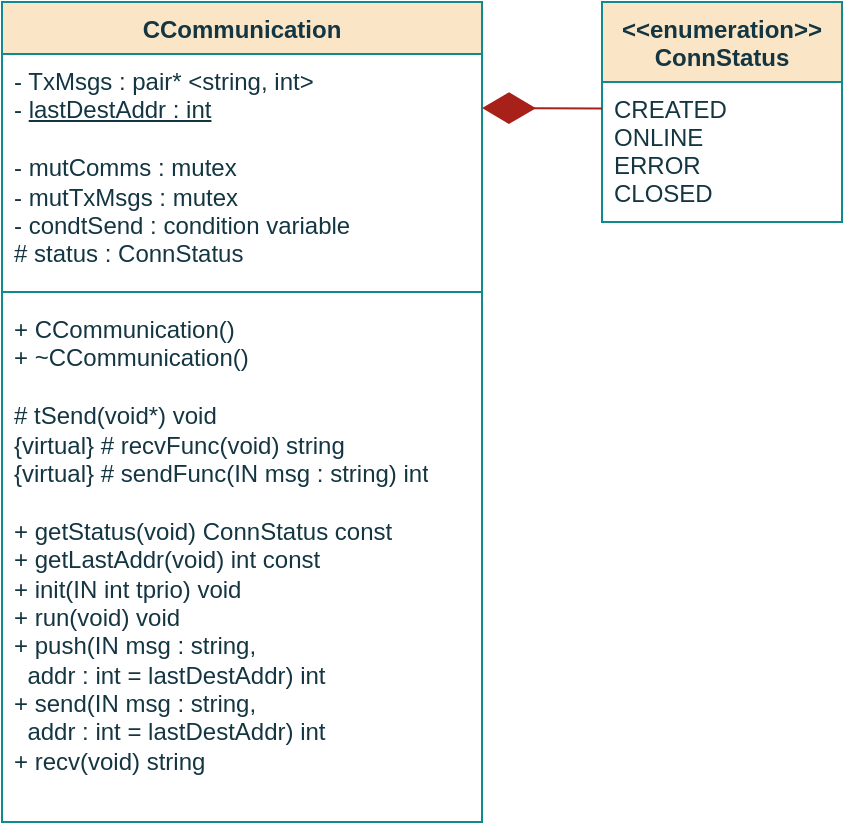 <mxfile version="16.0.2" type="github" pages="8">
  <diagram id="i9N1n5cvbWL6aRPILHIY" name="Class">
    <mxGraphModel dx="771" dy="437" grid="1" gridSize="10" guides="1" tooltips="1" connect="1" arrows="1" fold="1" page="1" pageScale="1" pageWidth="850" pageHeight="1100" math="0" shadow="0">
      <root>
        <mxCell id="0" />
        <mxCell id="1" parent="0" />
        <mxCell id="m2NCjfQ8HdCbidcjX5XP-1" value="CCommunication" style="swimlane;fontStyle=1;align=center;verticalAlign=top;childLayout=stackLayout;horizontal=1;startSize=26;horizontalStack=0;resizeParent=1;resizeParentMax=0;resizeLast=0;collapsible=1;marginBottom=0;fillColor=#FAE5C7;strokeColor=#0F8B8D;fontColor=#143642;" parent="1" vertex="1">
          <mxGeometry x="280" y="190" width="240" height="410" as="geometry">
            <mxRectangle x="320" y="190" width="60" height="26" as="alternateBounds" />
          </mxGeometry>
        </mxCell>
        <mxCell id="m2NCjfQ8HdCbidcjX5XP-2" value="- TxMsgs : pair* &amp;lt;string, int&amp;gt;&lt;br&gt;- &lt;u&gt;lastDestAddr : int&lt;/u&gt;&lt;br&gt;&lt;br&gt;-  mutComms : mutex&lt;br&gt;-  mutTxMsgs : mutex&lt;br&gt;- condtSend : condition variable&lt;br&gt;# status : ConnStatus&lt;br&gt;&lt;br&gt;&lt;br&gt;&lt;br&gt;" style="text;strokeColor=none;fillColor=none;align=left;verticalAlign=top;spacingLeft=4;spacingRight=4;overflow=hidden;rotatable=0;points=[[0,0.5],[1,0.5]];portConstraint=eastwest;fontColor=#143642;html=1;" parent="m2NCjfQ8HdCbidcjX5XP-1" vertex="1">
          <mxGeometry y="26" width="240" height="114" as="geometry" />
        </mxCell>
        <mxCell id="m2NCjfQ8HdCbidcjX5XP-3" value="" style="line;strokeWidth=1;fillColor=none;align=left;verticalAlign=middle;spacingTop=-1;spacingLeft=3;spacingRight=3;rotatable=0;labelPosition=right;points=[];portConstraint=eastwest;labelBackgroundColor=#DAD2D8;strokeColor=#0F8B8D;fontColor=#143642;" parent="m2NCjfQ8HdCbidcjX5XP-1" vertex="1">
          <mxGeometry y="140" width="240" height="10" as="geometry" />
        </mxCell>
        <mxCell id="m2NCjfQ8HdCbidcjX5XP-4" value="+ CCommunication()&lt;br&gt;+ ~CCommunication()&lt;br&gt;&lt;br&gt;# tSend(void*) void&lt;br&gt;{virtual} # recvFunc(void) string&lt;br&gt;{virtual} # sendFunc(IN msg : string) int&lt;br&gt;&lt;br&gt;&lt;div&gt;+ getStatus(void) ConnStatus const&lt;/div&gt;&lt;div&gt;+ getLastAddr(void) int const&lt;br&gt;&lt;/div&gt;+ init(IN int tprio) void&lt;br&gt;+ run(void) void&lt;br&gt;&lt;div&gt;+ push(IN msg : string, &lt;br&gt;&lt;/div&gt;&lt;div&gt;&lt;span&gt;	&lt;/span&gt;&lt;span&gt;	&lt;/span&gt;&lt;span style=&quot;white-space: pre&quot;&gt;	&lt;/span&gt;&lt;span style=&quot;white-space: pre&quot;&gt;	&lt;/span&gt;addr : int = lastDestAddr) int&lt;/div&gt;&lt;div&gt;+ send(IN msg : string,&lt;/div&gt;&lt;div&gt;&lt;span&gt;&lt;/span&gt;&lt;span style=&quot;white-space: pre&quot;&gt;	&lt;/span&gt;&lt;span style=&quot;white-space: pre&quot;&gt;	&lt;/span&gt;addr : int = lastDestAddr) int&lt;/div&gt;+ recv(void) string" style="text;strokeColor=none;fillColor=none;align=left;verticalAlign=top;spacingLeft=4;spacingRight=4;overflow=hidden;rotatable=0;points=[[0,0.5],[1,0.5]];portConstraint=eastwest;fontColor=#143642;html=1;" parent="m2NCjfQ8HdCbidcjX5XP-1" vertex="1">
          <mxGeometry y="150" width="240" height="260" as="geometry" />
        </mxCell>
        <mxCell id="W_amr3E2X5DfvDkEh8Vn-1" value="&lt;&lt;enumeration&gt;&gt;&#xa;ConnStatus&#xa;" style="swimlane;fontStyle=1;align=center;verticalAlign=top;childLayout=stackLayout;horizontal=1;startSize=40;horizontalStack=0;resizeParent=1;resizeParentMax=0;resizeLast=0;collapsible=1;marginBottom=0;fillColor=#FAE5C7;strokeColor=#0F8B8D;fontColor=#143642;" parent="1" vertex="1">
          <mxGeometry x="580" y="190" width="120" height="110" as="geometry" />
        </mxCell>
        <mxCell id="W_amr3E2X5DfvDkEh8Vn-2" value="CREATED&#xa;ONLINE&#xa;ERROR&#xa;CLOSED&#xa;" style="text;strokeColor=none;fillColor=none;align=left;verticalAlign=top;spacingLeft=4;spacingRight=4;overflow=hidden;rotatable=0;points=[[0,0.5],[1,0.5]];portConstraint=eastwest;fontColor=#143642;" parent="W_amr3E2X5DfvDkEh8Vn-1" vertex="1">
          <mxGeometry y="40" width="120" height="70" as="geometry" />
        </mxCell>
        <mxCell id="W_amr3E2X5DfvDkEh8Vn-3" value="" style="endArrow=diamondThin;endFill=1;endSize=24;html=1;rounded=0;exitX=0.001;exitY=0.19;exitDx=0;exitDy=0;exitPerimeter=0;strokeColor=#A8201A;" parent="1" source="W_amr3E2X5DfvDkEh8Vn-2" edge="1">
          <mxGeometry width="160" relative="1" as="geometry">
            <mxPoint x="590" y="243" as="sourcePoint" />
            <mxPoint x="520" y="243" as="targetPoint" />
            <Array as="points">
              <mxPoint x="520" y="243" />
            </Array>
          </mxGeometry>
        </mxCell>
      </root>
    </mxGraphModel>
  </diagram>
  <diagram id="UR3W_qMil8t5COab_v5S" name="constructor">
    <mxGraphModel dx="1350" dy="764" grid="1" gridSize="10" guides="1" tooltips="1" connect="1" arrows="1" fold="1" page="1" pageScale="1" pageWidth="850" pageHeight="1100" math="0" shadow="0">
      <root>
        <mxCell id="KhGtDeRhg0XrD4E6QoQh-0" />
        <mxCell id="KhGtDeRhg0XrD4E6QoQh-1" parent="KhGtDeRhg0XrD4E6QoQh-0" />
        <mxCell id="6tQPky2ovDrqFvUwlsBb-0" style="edgeStyle=orthogonalEdgeStyle;curved=0;rounded=1;sketch=0;orthogonalLoop=1;jettySize=auto;html=1;exitX=0.5;exitY=1;exitDx=0;exitDy=0;entryX=0.5;entryY=0;entryDx=0;entryDy=0;fontColor=#143642;strokeColor=#A8201A;fillColor=#FAE5C7;" parent="KhGtDeRhg0XrD4E6QoQh-1" source="6tQPky2ovDrqFvUwlsBb-1" edge="1">
          <mxGeometry relative="1" as="geometry">
            <mxPoint x="435.26" y="120.0" as="targetPoint" />
          </mxGeometry>
        </mxCell>
        <mxCell id="6tQPky2ovDrqFvUwlsBb-1" value="CComunication" style="ellipse;whiteSpace=wrap;html=1;fillColor=#FAE5C7;strokeColor=#0F8B8D;fontColor=#143642;fontStyle=1" parent="KhGtDeRhg0XrD4E6QoQh-1" vertex="1">
          <mxGeometry x="372.25" y="50" width="125.5" height="50" as="geometry" />
        </mxCell>
        <mxCell id="6tQPky2ovDrqFvUwlsBb-2" style="edgeStyle=orthogonalEdgeStyle;curved=0;rounded=1;sketch=0;orthogonalLoop=1;jettySize=auto;html=1;exitX=0.5;exitY=1;exitDx=0;exitDy=0;entryX=0.5;entryY=0;entryDx=0;entryDy=0;fontColor=#143642;strokeColor=#A8201A;fillColor=#FAE5C7;" parent="KhGtDeRhg0XrD4E6QoQh-1" source="6tQPky2ovDrqFvUwlsBb-3" target="6tQPky2ovDrqFvUwlsBb-7" edge="1">
          <mxGeometry relative="1" as="geometry" />
        </mxCell>
        <mxCell id="6tQPky2ovDrqFvUwlsBb-3" value="&lt;div&gt;&lt;b&gt;Init&lt;/b&gt; &lt;i&gt;mutTxMsgs&lt;/i&gt;&lt;/div&gt;&lt;div&gt;&lt;b&gt;Init&lt;/b&gt;&lt;i&gt; mutComms&lt;/i&gt;&lt;/div&gt;&lt;div&gt;&lt;b&gt;Init&lt;/b&gt;&lt;i&gt; condtSend&lt;br&gt;&lt;/i&gt;&lt;/div&gt;" style="rounded=0;whiteSpace=wrap;html=1;sketch=0;fontColor=#143642;strokeColor=#0F8B8D;fillColor=#FAE5C7;" parent="KhGtDeRhg0XrD4E6QoQh-1" vertex="1">
          <mxGeometry x="360.26" y="120" width="150" height="50" as="geometry" />
        </mxCell>
        <mxCell id="6tQPky2ovDrqFvUwlsBb-4" style="edgeStyle=orthogonalEdgeStyle;curved=0;rounded=1;sketch=0;orthogonalLoop=1;jettySize=auto;html=1;exitX=0.5;exitY=1;exitDx=0;exitDy=0;fontColor=#143642;strokeColor=#A8201A;fillColor=#FAE5C7;entryX=0.5;entryY=0;entryDx=0;entryDy=0;" parent="KhGtDeRhg0XrD4E6QoQh-1" source="6tQPky2ovDrqFvUwlsBb-7" target="ZH6kjTZA41qcdgncCK_F-0" edge="1">
          <mxGeometry relative="1" as="geometry">
            <mxPoint x="435" y="340" as="sourcePoint" />
            <mxPoint x="435" y="260" as="targetPoint" />
          </mxGeometry>
        </mxCell>
        <mxCell id="6tQPky2ovDrqFvUwlsBb-7" value="&lt;b&gt;Create&lt;/b&gt; &lt;i&gt;TxMsgs     &lt;/i&gt;with &lt;b&gt;maximum size&lt;/b&gt; defined&lt;i&gt;&lt;br&gt;&lt;/i&gt;" style="rounded=0;whiteSpace=wrap;html=1;sketch=0;fontColor=#143642;strokeColor=#0F8B8D;fillColor=#FAE5C7;" parent="KhGtDeRhg0XrD4E6QoQh-1" vertex="1">
          <mxGeometry x="360" y="190" width="150" height="40" as="geometry" />
        </mxCell>
        <mxCell id="6tQPky2ovDrqFvUwlsBb-10" value="End" style="ellipse;whiteSpace=wrap;html=1;fillColor=#FAE5C7;strokeColor=#0F8B8D;fontColor=#143642;fontStyle=1" parent="KhGtDeRhg0XrD4E6QoQh-1" vertex="1">
          <mxGeometry x="406.13" y="300" width="58.25" height="30" as="geometry" />
        </mxCell>
        <mxCell id="ZH6kjTZA41qcdgncCK_F-1" style="edgeStyle=orthogonalEdgeStyle;rounded=1;orthogonalLoop=1;jettySize=auto;html=1;exitX=0.5;exitY=1;exitDx=0;exitDy=0;entryX=0.5;entryY=0;entryDx=0;entryDy=0;strokeColor=#A8201A;" parent="KhGtDeRhg0XrD4E6QoQh-1" source="ZH6kjTZA41qcdgncCK_F-0" target="6tQPky2ovDrqFvUwlsBb-10" edge="1">
          <mxGeometry relative="1" as="geometry" />
        </mxCell>
        <mxCell id="ZH6kjTZA41qcdgncCK_F-0" value="&lt;i&gt;status&lt;/i&gt; &amp;lt;- CREATED" style="rounded=0;whiteSpace=wrap;html=1;sketch=0;fontColor=#143642;strokeColor=#0F8B8D;fillColor=#FAE5C7;" parent="KhGtDeRhg0XrD4E6QoQh-1" vertex="1">
          <mxGeometry x="360.26" y="250" width="150" height="30" as="geometry" />
        </mxCell>
      </root>
    </mxGraphModel>
  </diagram>
  <diagram name="init" id="ljJTT_h6XMw_U4pUelpG">
    <mxGraphModel dx="1350" dy="764" grid="1" gridSize="10" guides="1" tooltips="1" connect="1" arrows="1" fold="1" page="1" pageScale="1" pageWidth="850" pageHeight="1100" math="0" shadow="0">
      <root>
        <mxCell id="Bzek1EnJcziygKtFhNm2-0" />
        <mxCell id="Bzek1EnJcziygKtFhNm2-1" parent="Bzek1EnJcziygKtFhNm2-0" />
        <mxCell id="Bzek1EnJcziygKtFhNm2-2" style="edgeStyle=orthogonalEdgeStyle;curved=0;rounded=1;sketch=0;orthogonalLoop=1;jettySize=auto;html=1;exitX=0.5;exitY=1;exitDx=0;exitDy=0;entryX=0.5;entryY=0;entryDx=0;entryDy=0;fontColor=#143642;strokeColor=#A8201A;fillColor=#FAE5C7;" parent="Bzek1EnJcziygKtFhNm2-1" source="Bzek1EnJcziygKtFhNm2-3" edge="1">
          <mxGeometry relative="1" as="geometry">
            <mxPoint x="435.26" y="120.0" as="targetPoint" />
          </mxGeometry>
        </mxCell>
        <mxCell id="Bzek1EnJcziygKtFhNm2-3" value="&lt;div&gt;Init&lt;/div&gt;&lt;div&gt;&lt;br&gt;&lt;/div&gt;&lt;div&gt;IN: &lt;i&gt;&lt;span style=&quot;font-weight: normal&quot;&gt;tprio&lt;/span&gt;&lt;/i&gt;&lt;br&gt;&lt;/div&gt;" style="ellipse;whiteSpace=wrap;html=1;fillColor=#FAE5C7;strokeColor=#0F8B8D;fontColor=#143642;fontStyle=1" parent="Bzek1EnJcziygKtFhNm2-1" vertex="1">
          <mxGeometry x="376.39" y="50" width="117.74" height="50" as="geometry" />
        </mxCell>
        <mxCell id="Bzek1EnJcziygKtFhNm2-4" style="edgeStyle=orthogonalEdgeStyle;curved=0;rounded=1;sketch=0;orthogonalLoop=1;jettySize=auto;html=1;exitX=0.5;exitY=1;exitDx=0;exitDy=0;entryX=0.5;entryY=0;entryDx=0;entryDy=0;fontColor=#143642;strokeColor=#A8201A;fillColor=#FAE5C7;" parent="Bzek1EnJcziygKtFhNm2-1" source="Bzek1EnJcziygKtFhNm2-5" edge="1">
          <mxGeometry relative="1" as="geometry">
            <mxPoint x="435.135" y="180" as="targetPoint" />
          </mxGeometry>
        </mxCell>
        <mxCell id="Bzek1EnJcziygKtFhNm2-5" value="&lt;b&gt;Create&lt;/b&gt; &lt;i&gt;tSend&lt;/i&gt; with &lt;b&gt;priority&lt;/b&gt; &lt;i&gt;tprio&lt;/i&gt;" style="rounded=0;whiteSpace=wrap;html=1;sketch=0;fontColor=#143642;strokeColor=#0F8B8D;fillColor=#FAE5C7;align=center;" parent="Bzek1EnJcziygKtFhNm2-1" vertex="1">
          <mxGeometry x="360.26" y="120" width="150" height="40" as="geometry" />
        </mxCell>
        <mxCell id="Bzek1EnJcziygKtFhNm2-6" value="End" style="ellipse;whiteSpace=wrap;html=1;fillColor=#FAE5C7;strokeColor=#0F8B8D;fontColor=#143642;fontStyle=1" parent="Bzek1EnJcziygKtFhNm2-1" vertex="1">
          <mxGeometry x="413.32" y="180" width="43.87" height="30" as="geometry" />
        </mxCell>
      </root>
    </mxGraphModel>
  </diagram>
  <diagram id="qc9OjNykwzFOhixhiWZk" name="run">
    <mxGraphModel dx="771" dy="437" grid="1" gridSize="10" guides="1" tooltips="1" connect="1" arrows="1" fold="1" page="1" pageScale="1" pageWidth="850" pageHeight="1100" math="0" shadow="0">
      <root>
        <mxCell id="oar1yMmR-dyg8PkzCyyp-0" />
        <mxCell id="oar1yMmR-dyg8PkzCyyp-1" parent="oar1yMmR-dyg8PkzCyyp-0" />
        <mxCell id="oar1yMmR-dyg8PkzCyyp-2" style="edgeStyle=orthogonalEdgeStyle;curved=0;rounded=1;sketch=0;orthogonalLoop=1;jettySize=auto;html=1;exitX=0.5;exitY=1;exitDx=0;exitDy=0;entryX=0.5;entryY=0;entryDx=0;entryDy=0;fontColor=#143642;strokeColor=#A8201A;fillColor=#FAE5C7;" parent="oar1yMmR-dyg8PkzCyyp-1" source="oar1yMmR-dyg8PkzCyyp-3" edge="1">
          <mxGeometry relative="1" as="geometry">
            <mxPoint x="435.26" y="120.0" as="targetPoint" />
          </mxGeometry>
        </mxCell>
        <mxCell id="oar1yMmR-dyg8PkzCyyp-3" value="&lt;div&gt;Run&lt;/div&gt;" style="ellipse;whiteSpace=wrap;html=1;fillColor=#FAE5C7;strokeColor=#0F8B8D;fontColor=#143642;fontStyle=1" parent="oar1yMmR-dyg8PkzCyyp-1" vertex="1">
          <mxGeometry x="372.26" y="30" width="125.5" height="50" as="geometry" />
        </mxCell>
        <mxCell id="oar1yMmR-dyg8PkzCyyp-4" style="edgeStyle=orthogonalEdgeStyle;curved=0;rounded=1;sketch=0;orthogonalLoop=1;jettySize=auto;html=1;exitX=0.5;exitY=1;exitDx=0;exitDy=0;entryX=0.5;entryY=0;entryDx=0;entryDy=0;fontColor=#143642;strokeColor=#A8201A;fillColor=#FAE5C7;" parent="oar1yMmR-dyg8PkzCyyp-1" source="oar1yMmR-dyg8PkzCyyp-5" edge="1">
          <mxGeometry relative="1" as="geometry">
            <mxPoint x="435.135" y="180" as="targetPoint" />
          </mxGeometry>
        </mxCell>
        <mxCell id="oar1yMmR-dyg8PkzCyyp-5" value="&lt;b&gt;Join&lt;/b&gt; &lt;i&gt;tSend&lt;/i&gt;" style="rounded=0;whiteSpace=wrap;html=1;sketch=0;fontColor=#143642;strokeColor=#0F8B8D;fillColor=#FAE5C7;align=center;" parent="oar1yMmR-dyg8PkzCyyp-1" vertex="1">
          <mxGeometry x="360.26" y="120" width="150" height="40" as="geometry" />
        </mxCell>
        <mxCell id="oar1yMmR-dyg8PkzCyyp-12" value="End" style="ellipse;whiteSpace=wrap;html=1;fillColor=#FAE5C7;strokeColor=#0F8B8D;fontColor=#143642;fontStyle=1" parent="oar1yMmR-dyg8PkzCyyp-1" vertex="1">
          <mxGeometry x="406.13" y="180" width="58.25" height="40" as="geometry" />
        </mxCell>
      </root>
    </mxGraphModel>
  </diagram>
  <diagram id="mo6lV4TgKIydmTgpgRiY" name="push">
    <mxGraphModel dx="771" dy="437" grid="1" gridSize="10" guides="1" tooltips="1" connect="1" arrows="1" fold="1" page="1" pageScale="1" pageWidth="850" pageHeight="1100" math="0" shadow="0">
      <root>
        <mxCell id="avpw9xQnTEmcYXWlwTR2-0" />
        <mxCell id="avpw9xQnTEmcYXWlwTR2-1" parent="avpw9xQnTEmcYXWlwTR2-0" />
        <mxCell id="avpw9xQnTEmcYXWlwTR2-2" style="edgeStyle=orthogonalEdgeStyle;curved=0;rounded=1;sketch=0;orthogonalLoop=1;jettySize=auto;html=1;exitX=0.5;exitY=1;exitDx=0;exitDy=0;entryX=0.5;entryY=0;entryDx=0;entryDy=0;fontColor=#143642;strokeColor=#A8201A;fillColor=#FAE5C7;" parent="avpw9xQnTEmcYXWlwTR2-1" source="avpw9xQnTEmcYXWlwTR2-3" edge="1">
          <mxGeometry relative="1" as="geometry">
            <mxPoint x="435.26" y="120.0" as="targetPoint" />
          </mxGeometry>
        </mxCell>
        <mxCell id="avpw9xQnTEmcYXWlwTR2-3" value="&lt;div&gt;Push&lt;/div&gt;&lt;div&gt;&lt;br&gt;&lt;/div&gt;&lt;div&gt;IN: &lt;i&gt;&lt;span style=&quot;font-weight: normal&quot;&gt;msg, addr&lt;/span&gt;&lt;/i&gt;&lt;br&gt;&lt;/div&gt;" style="ellipse;whiteSpace=wrap;html=1;fillColor=#FAE5C7;strokeColor=#0F8B8D;fontColor=#143642;fontStyle=1" parent="avpw9xQnTEmcYXWlwTR2-1" vertex="1">
          <mxGeometry x="372.26" y="30" width="125.5" height="50" as="geometry" />
        </mxCell>
        <mxCell id="avpw9xQnTEmcYXWlwTR2-4" style="edgeStyle=orthogonalEdgeStyle;curved=0;rounded=1;sketch=0;orthogonalLoop=1;jettySize=auto;html=1;exitX=0.5;exitY=1;exitDx=0;exitDy=0;entryX=0.5;entryY=0;entryDx=0;entryDy=0;fontColor=#143642;strokeColor=#A8201A;fillColor=#FAE5C7;" parent="avpw9xQnTEmcYXWlwTR2-1" source="avpw9xQnTEmcYXWlwTR2-5" target="avpw9xQnTEmcYXWlwTR2-9" edge="1">
          <mxGeometry relative="1" as="geometry" />
        </mxCell>
        <mxCell id="avpw9xQnTEmcYXWlwTR2-5" value="&lt;b&gt;Lock&lt;/b&gt; &lt;i&gt;mutTxMsgs&lt;/i&gt;" style="rounded=0;whiteSpace=wrap;html=1;sketch=0;fontColor=#143642;strokeColor=#0F8B8D;fillColor=#FAE5C7;" parent="avpw9xQnTEmcYXWlwTR2-1" vertex="1">
          <mxGeometry x="360.26" y="120" width="150" height="30" as="geometry" />
        </mxCell>
        <mxCell id="avpw9xQnTEmcYXWlwTR2-6" style="edgeStyle=orthogonalEdgeStyle;curved=0;rounded=1;sketch=0;orthogonalLoop=1;jettySize=auto;html=1;exitX=0.5;exitY=1;exitDx=0;exitDy=0;entryX=0.5;entryY=0;entryDx=0;entryDy=0;fontColor=#143642;strokeColor=#A8201A;fillColor=#FAE5C7;" parent="avpw9xQnTEmcYXWlwTR2-1" source="avpw9xQnTEmcYXWlwTR2-7" target="avpw9xQnTEmcYXWlwTR2-12" edge="1">
          <mxGeometry relative="1" as="geometry" />
        </mxCell>
        <mxCell id="avpw9xQnTEmcYXWlwTR2-7" value="&lt;b&gt;Unlock&lt;/b&gt; &lt;i&gt;mutTxMsgs&lt;/i&gt;" style="rounded=0;whiteSpace=wrap;html=1;sketch=0;fontColor=#143642;strokeColor=#0F8B8D;fillColor=#FAE5C7;" parent="avpw9xQnTEmcYXWlwTR2-1" vertex="1">
          <mxGeometry x="360.26" y="280" width="150" height="30" as="geometry" />
        </mxCell>
        <mxCell id="avpw9xQnTEmcYXWlwTR2-8" style="edgeStyle=orthogonalEdgeStyle;curved=0;rounded=1;sketch=0;orthogonalLoop=1;jettySize=auto;html=1;exitX=0.5;exitY=1;exitDx=0;exitDy=0;fontColor=#143642;strokeColor=#A8201A;fillColor=#FAE5C7;" parent="avpw9xQnTEmcYXWlwTR2-1" source="avpw9xQnTEmcYXWlwTR2-9" target="avpw9xQnTEmcYXWlwTR2-11" edge="1">
          <mxGeometry relative="1" as="geometry" />
        </mxCell>
        <mxCell id="avpw9xQnTEmcYXWlwTR2-9" value="&lt;b&gt;Push &lt;/b&gt;&amp;lt;&lt;i&gt;msg, addr&amp;gt;&lt;/i&gt; to &lt;i&gt;TxMsgs&lt;/i&gt;" style="rounded=0;whiteSpace=wrap;html=1;sketch=0;fontColor=#143642;strokeColor=#0F8B8D;fillColor=#FAE5C7;" parent="avpw9xQnTEmcYXWlwTR2-1" vertex="1">
          <mxGeometry x="359.75" y="170" width="150.25" height="40" as="geometry" />
        </mxCell>
        <mxCell id="avpw9xQnTEmcYXWlwTR2-10" style="edgeStyle=orthogonalEdgeStyle;curved=0;rounded=1;sketch=0;orthogonalLoop=1;jettySize=auto;html=1;exitX=0.5;exitY=1;exitDx=0;exitDy=0;fontColor=#143642;strokeColor=#A8201A;fillColor=#FAE5C7;" parent="avpw9xQnTEmcYXWlwTR2-1" source="avpw9xQnTEmcYXWlwTR2-11" target="avpw9xQnTEmcYXWlwTR2-7" edge="1">
          <mxGeometry relative="1" as="geometry" />
        </mxCell>
        <mxCell id="avpw9xQnTEmcYXWlwTR2-11" value="&lt;b&gt;Signal&lt;/b&gt; &lt;i&gt;condtSend&lt;/i&gt;" style="rounded=0;whiteSpace=wrap;html=1;sketch=0;fontColor=#143642;strokeColor=#0F8B8D;fillColor=#FAE5C7;" parent="avpw9xQnTEmcYXWlwTR2-1" vertex="1">
          <mxGeometry x="359.75" y="230" width="150" height="30" as="geometry" />
        </mxCell>
        <mxCell id="avpw9xQnTEmcYXWlwTR2-12" value="End" style="ellipse;whiteSpace=wrap;html=1;fillColor=#FAE5C7;strokeColor=#0F8B8D;fontColor=#143642;fontStyle=1" parent="avpw9xQnTEmcYXWlwTR2-1" vertex="1">
          <mxGeometry x="406.13" y="330" width="58.25" height="40" as="geometry" />
        </mxCell>
      </root>
    </mxGraphModel>
  </diagram>
  <diagram id="LGtbjNPbrhYv21vnKXuK" name="send">
    <mxGraphModel dx="771" dy="437" grid="1" gridSize="10" guides="1" tooltips="1" connect="1" arrows="1" fold="1" page="1" pageScale="1" pageWidth="850" pageHeight="1100" math="0" shadow="0">
      <root>
        <mxCell id="zXJsuRcRFukLH4DDMd_o-0" />
        <mxCell id="zXJsuRcRFukLH4DDMd_o-1" parent="zXJsuRcRFukLH4DDMd_o-0" />
        <mxCell id="zXJsuRcRFukLH4DDMd_o-2" value="" style="edgeStyle=orthogonalEdgeStyle;rounded=1;sketch=0;orthogonalLoop=1;jettySize=auto;html=1;fontColor=#143642;strokeColor=#A8201A;fillColor=#FAE5C7;" parent="zXJsuRcRFukLH4DDMd_o-1" source="zXJsuRcRFukLH4DDMd_o-3" target="zXJsuRcRFukLH4DDMd_o-4" edge="1">
          <mxGeometry relative="1" as="geometry" />
        </mxCell>
        <mxCell id="zXJsuRcRFukLH4DDMd_o-3" value="sendFunc(&lt;span style=&quot;font-weight: normal&quot;&gt;msg&lt;/span&gt;, &lt;span style=&quot;font-weight: normal&quot;&gt;addr&lt;/span&gt;)" style="shape=process;whiteSpace=wrap;html=1;backgroundOutline=1;rounded=0;sketch=0;fontColor=#143642;strokeColor=#0F8B8D;fillColor=#FAE5C7;fontStyle=3" parent="zXJsuRcRFukLH4DDMd_o-1" vertex="1">
          <mxGeometry x="350" y="180" width="150" height="40" as="geometry" />
        </mxCell>
        <mxCell id="zXJsuRcRFukLH4DDMd_o-4" value="&lt;b&gt;Unlock&lt;/b&gt; &lt;i&gt;mutComms&lt;/i&gt;" style="rounded=0;whiteSpace=wrap;html=1;sketch=0;fontColor=#143642;strokeColor=#0F8B8D;fillColor=#FAE5C7;" parent="zXJsuRcRFukLH4DDMd_o-1" vertex="1">
          <mxGeometry x="350" y="240" width="150" height="30" as="geometry" />
        </mxCell>
        <mxCell id="zXJsuRcRFukLH4DDMd_o-7" style="edgeStyle=orthogonalEdgeStyle;rounded=1;orthogonalLoop=1;jettySize=auto;html=1;exitX=0.5;exitY=1;exitDx=0;exitDy=0;entryX=0.5;entryY=0;entryDx=0;entryDy=0;strokeColor=#A8201A;" parent="zXJsuRcRFukLH4DDMd_o-1" source="zXJsuRcRFukLH4DDMd_o-8" target="zXJsuRcRFukLH4DDMd_o-3" edge="1">
          <mxGeometry relative="1" as="geometry" />
        </mxCell>
        <mxCell id="zXJsuRcRFukLH4DDMd_o-8" value="&lt;b&gt;Lock&lt;/b&gt; &lt;i&gt;mutComms&lt;/i&gt;" style="rounded=0;whiteSpace=wrap;html=1;sketch=0;fontColor=#143642;strokeColor=#0F8B8D;fillColor=#FAE5C7;" parent="zXJsuRcRFukLH4DDMd_o-1" vertex="1">
          <mxGeometry x="350.19" y="130" width="150" height="30" as="geometry" />
        </mxCell>
        <mxCell id="viZ8cjhCUlqsvr1Db7M8-0" style="edgeStyle=orthogonalEdgeStyle;curved=0;rounded=1;sketch=0;orthogonalLoop=1;jettySize=auto;html=1;exitX=0.5;exitY=1;exitDx=0;exitDy=0;entryX=0.5;entryY=0;entryDx=0;entryDy=0;fontColor=#143642;strokeColor=#A8201A;fillColor=#FAE5C7;" parent="zXJsuRcRFukLH4DDMd_o-1" source="viZ8cjhCUlqsvr1Db7M8-1" edge="1">
          <mxGeometry relative="1" as="geometry">
            <mxPoint x="425.63" y="130" as="targetPoint" />
          </mxGeometry>
        </mxCell>
        <mxCell id="viZ8cjhCUlqsvr1Db7M8-1" value="&lt;div&gt;Send&lt;/div&gt;&lt;div&gt;&lt;br&gt;&lt;/div&gt;&lt;div&gt;IN: &lt;span style=&quot;font-weight: normal&quot;&gt;&lt;i&gt;msg, addr&lt;/i&gt;&lt;/span&gt;&lt;br&gt;&lt;/div&gt;" style="ellipse;whiteSpace=wrap;html=1;fillColor=#FAE5C7;strokeColor=#0F8B8D;fontColor=#143642;fontStyle=1" parent="zXJsuRcRFukLH4DDMd_o-1" vertex="1">
          <mxGeometry x="362.63" y="40" width="125.5" height="50" as="geometry" />
        </mxCell>
        <mxCell id="DOzhBA7im9SbsazFrPrr-0" style="edgeStyle=orthogonalEdgeStyle;rounded=1;orthogonalLoop=1;jettySize=auto;html=1;exitX=0.5;exitY=1;exitDx=0;exitDy=0;strokeColor=#A8201A;entryX=0.5;entryY=0;entryDx=0;entryDy=0;" parent="zXJsuRcRFukLH4DDMd_o-1" target="IrdyQY4EvhxxatsbUuII-0" edge="1" source="zXJsuRcRFukLH4DDMd_o-4">
          <mxGeometry relative="1" as="geometry">
            <mxPoint x="425.12" y="290" as="sourcePoint" />
          </mxGeometry>
        </mxCell>
        <mxCell id="DOzhBA7im9SbsazFrPrr-1" value="End" style="ellipse;whiteSpace=wrap;html=1;fillColor=#FAE5C7;strokeColor=#0F8B8D;fontColor=#143642;fontStyle=1" parent="zXJsuRcRFukLH4DDMd_o-1" vertex="1">
          <mxGeometry x="396.44" y="340" width="58.25" height="40" as="geometry" />
        </mxCell>
        <mxCell id="SXVhsnPJrMtrcHj-rHmN-0" value="Implemented by derived classes" style="shape=note;whiteSpace=wrap;html=1;backgroundOutline=1;darkOpacity=0.05;rounded=0;sketch=0;fontColor=#143642;strokeColor=#0F8B8D;fillColor=#FAE5C7;size=9;fontSize=10;" parent="zXJsuRcRFukLH4DDMd_o-1" vertex="1">
          <mxGeometry x="210" y="160" width="100" height="50" as="geometry" />
        </mxCell>
        <mxCell id="320oM0B5gcnLBPvAGbP7-0" value="" style="endArrow=none;dashed=1;html=1;rounded=1;sketch=0;fontColor=#143642;strokeColor=#A8201A;fillColor=#FAE5C7;curved=0;exitX=0;exitY=0;exitDx=100;exitDy=29.5;exitPerimeter=0;entryX=0;entryY=0.5;entryDx=0;entryDy=0;" parent="zXJsuRcRFukLH4DDMd_o-1" source="SXVhsnPJrMtrcHj-rHmN-0" target="zXJsuRcRFukLH4DDMd_o-3" edge="1">
          <mxGeometry width="50" height="50" relative="1" as="geometry">
            <mxPoint x="330.19" y="180.0" as="sourcePoint" />
            <mxPoint x="350.19" y="205.0" as="targetPoint" />
          </mxGeometry>
        </mxCell>
        <mxCell id="DsbqGxZaHA-xnDw_OI20-1" style="edgeStyle=orthogonalEdgeStyle;rounded=0;orthogonalLoop=1;jettySize=auto;html=1;exitX=0.5;exitY=1;exitDx=0;exitDy=0;entryX=0.5;entryY=0;entryDx=0;entryDy=0;strokeColor=#A8201A;" edge="1" parent="zXJsuRcRFukLH4DDMd_o-1" source="IrdyQY4EvhxxatsbUuII-0" target="DOzhBA7im9SbsazFrPrr-1">
          <mxGeometry relative="1" as="geometry" />
        </mxCell>
        <mxCell id="IrdyQY4EvhxxatsbUuII-0" value="&lt;i&gt;lastDestAddr&lt;/i&gt; &amp;lt;- &lt;i&gt;addr&lt;/i&gt;" style="rounded=0;whiteSpace=wrap;html=1;sketch=0;fontColor=#143642;strokeColor=#0F8B8D;fillColor=#FAE5C7;" vertex="1" parent="zXJsuRcRFukLH4DDMd_o-1">
          <mxGeometry x="350.56" y="290" width="150" height="30" as="geometry" />
        </mxCell>
      </root>
    </mxGraphModel>
  </diagram>
  <diagram id="TXBRDlFrY5LMVjivzKH4" name="tSend">
    <mxGraphModel dx="771" dy="437" grid="1" gridSize="10" guides="1" tooltips="1" connect="1" arrows="1" fold="1" page="1" pageScale="1" pageWidth="850" pageHeight="1100" math="0" shadow="0">
      <root>
        <mxCell id="z6fOiJTu7DcIiEjyc6xN-0" />
        <mxCell id="z6fOiJTu7DcIiEjyc6xN-1" parent="z6fOiJTu7DcIiEjyc6xN-0" />
        <mxCell id="z6fOiJTu7DcIiEjyc6xN-2" style="edgeStyle=orthogonalEdgeStyle;curved=0;rounded=1;sketch=0;orthogonalLoop=1;jettySize=auto;html=1;exitX=0.5;exitY=1;exitDx=0;exitDy=0;entryX=0.5;entryY=0;entryDx=0;entryDy=0;fontColor=#143642;strokeColor=#A8201A;fillColor=#FAE5C7;" parent="z6fOiJTu7DcIiEjyc6xN-1" source="z6fOiJTu7DcIiEjyc6xN-3" target="z6fOiJTu7DcIiEjyc6xN-5" edge="1">
          <mxGeometry relative="1" as="geometry">
            <mxPoint x="464.75" y="150" as="targetPoint" />
          </mxGeometry>
        </mxCell>
        <mxCell id="z6fOiJTu7DcIiEjyc6xN-3" value="tSend" style="ellipse;whiteSpace=wrap;html=1;fillColor=#FAE5C7;strokeColor=#0F8B8D;fontColor=#143642;fontStyle=1" parent="z6fOiJTu7DcIiEjyc6xN-1" vertex="1">
          <mxGeometry x="402" y="80" width="125.5" height="50" as="geometry" />
        </mxCell>
        <mxCell id="z6fOiJTu7DcIiEjyc6xN-4" style="edgeStyle=orthogonalEdgeStyle;curved=0;rounded=1;sketch=0;orthogonalLoop=1;jettySize=auto;html=1;exitX=0.5;exitY=1;exitDx=0;exitDy=0;entryX=0.5;entryY=0;entryDx=0;entryDy=0;fontColor=#143642;strokeColor=#A8201A;fillColor=#FAE5C7;" parent="z6fOiJTu7DcIiEjyc6xN-1" source="z6fOiJTu7DcIiEjyc6xN-5" target="z6fOiJTu7DcIiEjyc6xN-16" edge="1">
          <mxGeometry relative="1" as="geometry" />
        </mxCell>
        <mxCell id="z6fOiJTu7DcIiEjyc6xN-5" value="&lt;b&gt;Lock&lt;/b&gt; &lt;i&gt;mutTxMsgs&lt;/i&gt;" style="rounded=0;whiteSpace=wrap;html=1;sketch=0;fontColor=#143642;strokeColor=#0F8B8D;fillColor=#FAE5C7;" parent="z6fOiJTu7DcIiEjyc6xN-1" vertex="1">
          <mxGeometry x="390" y="170" width="150" height="30" as="geometry" />
        </mxCell>
        <mxCell id="z6fOiJTu7DcIiEjyc6xN-6" value="condtSend" style="edgeStyle=orthogonalEdgeStyle;curved=0;rounded=1;sketch=0;orthogonalLoop=1;jettySize=auto;html=1;fontColor=#143642;strokeColor=#A8201A;fillColor=#FAE5C7;entryX=1;entryY=0.5;entryDx=0;entryDy=0;fontStyle=2" parent="z6fOiJTu7DcIiEjyc6xN-1" source="z6fOiJTu7DcIiEjyc6xN-7" target="z6fOiJTu7DcIiEjyc6xN-18" edge="1">
          <mxGeometry x="-0.667" relative="1" as="geometry">
            <mxPoint x="464.5" y="410.0" as="targetPoint" />
            <Array as="points">
              <mxPoint x="565" y="370" />
            </Array>
            <mxPoint as="offset" />
          </mxGeometry>
        </mxCell>
        <mxCell id="z6fOiJTu7DcIiEjyc6xN-7" value="&lt;b&gt;Wait&lt;/b&gt; for &lt;i&gt;condtSend&lt;/i&gt;" style="rounded=0;whiteSpace=wrap;html=1;sketch=0;fontColor=#143642;strokeColor=#0F8B8D;fillColor=#FAE5C7;" parent="z6fOiJTu7DcIiEjyc6xN-1" vertex="1">
          <mxGeometry x="490" y="310" width="150" height="30" as="geometry" />
        </mxCell>
        <mxCell id="z6fOiJTu7DcIiEjyc6xN-10" style="edgeStyle=orthogonalEdgeStyle;rounded=1;orthogonalLoop=1;jettySize=auto;html=1;exitX=0.5;exitY=1;exitDx=0;exitDy=0;strokeColor=#A8201A;" parent="z6fOiJTu7DcIiEjyc6xN-1" source="-sPEtbMv5DTKvSrrsWo9-0" target="z6fOiJTu7DcIiEjyc6xN-27" edge="1">
          <mxGeometry relative="1" as="geometry">
            <mxPoint x="465.76" y="690" as="sourcePoint" />
          </mxGeometry>
        </mxCell>
        <mxCell id="z6fOiJTu7DcIiEjyc6xN-12" style="edgeStyle=orthogonalEdgeStyle;curved=0;rounded=1;sketch=0;orthogonalLoop=1;jettySize=auto;html=1;exitX=0;exitY=0.5;exitDx=0;exitDy=0;fontColor=#143642;strokeColor=#A8201A;fillColor=#FAE5C7;entryX=0;entryY=0.5;entryDx=0;entryDy=0;" parent="z6fOiJTu7DcIiEjyc6xN-1" source="z6fOiJTu7DcIiEjyc6xN-16" target="z6fOiJTu7DcIiEjyc6xN-18" edge="1">
          <mxGeometry relative="1" as="geometry">
            <mxPoint x="460" y="400.0" as="targetPoint" />
            <Array as="points">
              <mxPoint x="370" y="270" />
              <mxPoint x="370" y="370" />
            </Array>
          </mxGeometry>
        </mxCell>
        <mxCell id="z6fOiJTu7DcIiEjyc6xN-13" value="No" style="edgeLabel;html=1;align=center;verticalAlign=middle;resizable=0;points=[];fontColor=#143642;" parent="z6fOiJTu7DcIiEjyc6xN-12" vertex="1" connectable="0">
          <mxGeometry x="-0.879" relative="1" as="geometry">
            <mxPoint as="offset" />
          </mxGeometry>
        </mxCell>
        <mxCell id="z6fOiJTu7DcIiEjyc6xN-14" style="edgeStyle=orthogonalEdgeStyle;curved=0;rounded=1;sketch=0;orthogonalLoop=1;jettySize=auto;html=1;exitX=1;exitY=0.5;exitDx=0;exitDy=0;entryX=0.5;entryY=0;entryDx=0;entryDy=0;fontColor=#143642;strokeColor=#A8201A;fillColor=#FAE5C7;" parent="z6fOiJTu7DcIiEjyc6xN-1" source="z6fOiJTu7DcIiEjyc6xN-16" target="z6fOiJTu7DcIiEjyc6xN-7" edge="1">
          <mxGeometry relative="1" as="geometry" />
        </mxCell>
        <mxCell id="z6fOiJTu7DcIiEjyc6xN-15" value="Yes" style="edgeLabel;html=1;align=center;verticalAlign=middle;resizable=0;points=[];fontColor=#143642;" parent="z6fOiJTu7DcIiEjyc6xN-14" vertex="1" connectable="0">
          <mxGeometry x="-0.8" y="-1" relative="1" as="geometry">
            <mxPoint as="offset" />
          </mxGeometry>
        </mxCell>
        <mxCell id="z6fOiJTu7DcIiEjyc6xN-16" value="&lt;div&gt;Is &lt;i&gt;TxMsgs&lt;/i&gt; &lt;br&gt;&lt;/div&gt;&lt;div&gt;empty?&lt;/div&gt;" style="rhombus;whiteSpace=wrap;html=1;rounded=0;sketch=0;fontColor=#143642;strokeColor=#0F8B8D;fillColor=#FAE5C7;" parent="z6fOiJTu7DcIiEjyc6xN-1" vertex="1">
          <mxGeometry x="415.01" y="230" width="100" height="80" as="geometry" />
        </mxCell>
        <mxCell id="z6fOiJTu7DcIiEjyc6xN-17" style="edgeStyle=orthogonalEdgeStyle;curved=0;rounded=1;sketch=0;orthogonalLoop=1;jettySize=auto;html=1;exitX=0.5;exitY=1;exitDx=0;exitDy=0;entryX=0.5;entryY=0;entryDx=0;entryDy=0;fontColor=#143642;strokeColor=#A8201A;fillColor=#FAE5C7;" parent="z6fOiJTu7DcIiEjyc6xN-1" source="z6fOiJTu7DcIiEjyc6xN-18" edge="1">
          <mxGeometry relative="1" as="geometry">
            <mxPoint x="464.62" y="410" as="targetPoint" />
          </mxGeometry>
        </mxCell>
        <mxCell id="z6fOiJTu7DcIiEjyc6xN-18" value="" style="ellipse;whiteSpace=wrap;html=1;aspect=fixed;rounded=0;sketch=0;fontColor=#143642;strokeColor=#0F8B8D;fillColor=#FAE5C7;" parent="z6fOiJTu7DcIiEjyc6xN-1" vertex="1">
          <mxGeometry x="455" y="360" width="20" height="20" as="geometry" />
        </mxCell>
        <mxCell id="z6fOiJTu7DcIiEjyc6xN-19" value="Continue to send queued messages" style="shape=note;whiteSpace=wrap;html=1;backgroundOutline=1;darkOpacity=0.05;rounded=0;sketch=0;fontColor=#143642;strokeColor=#0F8B8D;fillColor=#FAE5C7;size=9;fontSize=10;" parent="z6fOiJTu7DcIiEjyc6xN-1" vertex="1">
          <mxGeometry x="250" y="240" width="100" height="50" as="geometry" />
        </mxCell>
        <mxCell id="z6fOiJTu7DcIiEjyc6xN-20" value="" style="endArrow=none;dashed=1;html=1;rounded=1;sketch=0;fontColor=#143642;strokeColor=#A8201A;fillColor=#FAE5C7;curved=0;exitX=0;exitY=0;exitDx=100;exitDy=15;exitPerimeter=0;" parent="z6fOiJTu7DcIiEjyc6xN-1" source="z6fOiJTu7DcIiEjyc6xN-19" edge="1">
          <mxGeometry width="50" height="50" relative="1" as="geometry">
            <mxPoint x="290" y="360" as="sourcePoint" />
            <mxPoint x="370" y="280" as="targetPoint" />
          </mxGeometry>
        </mxCell>
        <mxCell id="z6fOiJTu7DcIiEjyc6xN-27" value="End" style="ellipse;whiteSpace=wrap;html=1;fillColor=#FAE5C7;strokeColor=#0F8B8D;fontColor=#143642;fontStyle=1" parent="z6fOiJTu7DcIiEjyc6xN-1" vertex="1">
          <mxGeometry x="435.89" y="570" width="58.25" height="40" as="geometry" />
        </mxCell>
        <mxCell id="sbmwt3zS053sEh9QmHzD-1" style="edgeStyle=orthogonalEdgeStyle;rounded=0;orthogonalLoop=1;jettySize=auto;html=1;exitX=0.5;exitY=1;exitDx=0;exitDy=0;entryX=0.5;entryY=0;entryDx=0;entryDy=0;strokeColor=#A8201A;" edge="1" parent="z6fOiJTu7DcIiEjyc6xN-1" source="FVMdDlSr6NqX_9whNG9k-0" target="gGtwMK-fTF6CRLlIk8XR-1">
          <mxGeometry relative="1" as="geometry" />
        </mxCell>
        <mxCell id="FVMdDlSr6NqX_9whNG9k-0" value="&lt;b&gt;Pop &lt;/b&gt;&lt;i&gt;&amp;lt;msg,addr&amp;gt; &lt;/i&gt;from &lt;i&gt;TxMsgs&lt;/i&gt;" style="rounded=0;whiteSpace=wrap;html=1;sketch=0;fontColor=#143642;strokeColor=#0F8B8D;fillColor=#FAE5C7;" parent="z6fOiJTu7DcIiEjyc6xN-1" vertex="1">
          <mxGeometry x="390" y="410" width="150" height="30" as="geometry" />
        </mxCell>
        <mxCell id="-sPEtbMv5DTKvSrrsWo9-1" style="edgeStyle=orthogonalEdgeStyle;rounded=1;orthogonalLoop=1;jettySize=auto;html=1;exitX=0.5;exitY=1;exitDx=0;exitDy=0;entryX=0.5;entryY=0;entryDx=0;entryDy=0;strokeColor=#A8201A;" parent="z6fOiJTu7DcIiEjyc6xN-1" source="gGtwMK-fTF6CRLlIk8XR-1" target="-sPEtbMv5DTKvSrrsWo9-0" edge="1">
          <mxGeometry relative="1" as="geometry" />
        </mxCell>
        <mxCell id="gGtwMK-fTF6CRLlIk8XR-1" value="&lt;b&gt;Unlock&lt;/b&gt; &lt;i&gt;mutTxMsgs&lt;/i&gt;" style="rounded=0;whiteSpace=wrap;html=1;sketch=0;fontColor=#143642;strokeColor=#0F8B8D;fillColor=#FAE5C7;" parent="z6fOiJTu7DcIiEjyc6xN-1" vertex="1">
          <mxGeometry x="389.75" y="460" width="150" height="40" as="geometry" />
        </mxCell>
        <mxCell id="-sPEtbMv5DTKvSrrsWo9-0" value="&lt;b&gt;send&lt;/b&gt;(&lt;span&gt;&lt;i&gt;&lt;span style=&quot;font-weight: normal&quot;&gt;msg, addr&lt;/span&gt;&lt;/i&gt;)&lt;/span&gt;" style="shape=process;whiteSpace=wrap;html=1;backgroundOutline=1;rounded=0;sketch=0;fontColor=#143642;strokeColor=#0F8B8D;fillColor=#FAE5C7;fontStyle=1" parent="z6fOiJTu7DcIiEjyc6xN-1" vertex="1">
          <mxGeometry x="390.01" y="520" width="150" height="30" as="geometry" />
        </mxCell>
      </root>
    </mxGraphModel>
  </diagram>
  <diagram id="ywGoxXJ-2i-68c466oLZ" name="recv">
    <mxGraphModel dx="643" dy="364" grid="1" gridSize="10" guides="1" tooltips="1" connect="1" arrows="1" fold="1" page="1" pageScale="1" pageWidth="850" pageHeight="1100" math="0" shadow="0">
      <root>
        <mxCell id="HIujUuu3bd8r10KiPN4p-0" />
        <mxCell id="HIujUuu3bd8r10KiPN4p-1" parent="HIujUuu3bd8r10KiPN4p-0" />
        <mxCell id="HIujUuu3bd8r10KiPN4p-2" style="edgeStyle=orthogonalEdgeStyle;curved=0;rounded=1;sketch=0;orthogonalLoop=1;jettySize=auto;html=1;exitX=0.5;exitY=1;exitDx=0;exitDy=0;entryX=0.5;entryY=0;entryDx=0;entryDy=0;fontColor=#143642;strokeColor=#A8201A;fillColor=#FAE5C7;" parent="HIujUuu3bd8r10KiPN4p-1" source="HIujUuu3bd8r10KiPN4p-3" edge="1">
          <mxGeometry relative="1" as="geometry">
            <mxPoint x="445.37" y="120" as="targetPoint" />
          </mxGeometry>
        </mxCell>
        <mxCell id="HIujUuu3bd8r10KiPN4p-3" value="&lt;div&gt;Recv&lt;/div&gt;&lt;div&gt;&lt;br&gt;&lt;/div&gt;&lt;div&gt;OUT: &lt;i&gt;&lt;span style=&quot;font-weight: normal&quot;&gt;msg&lt;/span&gt;&lt;/i&gt;&lt;br&gt;&lt;/div&gt;" style="ellipse;whiteSpace=wrap;html=1;fillColor=#FAE5C7;strokeColor=#0F8B8D;fontColor=#143642;fontStyle=1" parent="HIujUuu3bd8r10KiPN4p-1" vertex="1">
          <mxGeometry x="382.37" y="30" width="125.5" height="50" as="geometry" />
        </mxCell>
        <mxCell id="HIujUuu3bd8r10KiPN4p-4" value="" style="edgeStyle=orthogonalEdgeStyle;curved=0;rounded=1;sketch=0;orthogonalLoop=1;jettySize=auto;html=1;fontColor=#143642;strokeColor=#A8201A;fillColor=#FAE5C7;entryX=0.5;entryY=0;entryDx=0;entryDy=0;" parent="HIujUuu3bd8r10KiPN4p-1" source="HIujUuu3bd8r10KiPN4p-5" edge="1" target="HIujUuu3bd8r10KiPN4p-9">
          <mxGeometry relative="1" as="geometry">
            <mxPoint x="445.25" y="180.0" as="targetPoint" />
          </mxGeometry>
        </mxCell>
        <mxCell id="HIujUuu3bd8r10KiPN4p-5" value="&lt;div&gt;&lt;b&gt;Lock&lt;/b&gt; &lt;i&gt;mutComms&lt;/i&gt;&lt;/div&gt;" style="rounded=0;whiteSpace=wrap;html=1;sketch=0;fontColor=#143642;strokeColor=#0F8B8D;fillColor=#FAE5C7;" parent="HIujUuu3bd8r10KiPN4p-1" vertex="1">
          <mxGeometry x="370.25" y="120" width="150" height="30" as="geometry" />
        </mxCell>
        <mxCell id="HIujUuu3bd8r10KiPN4p-6" value="Returns &lt;i&gt;msg&lt;/i&gt;" style="edgeStyle=orthogonalEdgeStyle;curved=0;rounded=1;sketch=0;orthogonalLoop=1;jettySize=auto;html=1;fontColor=#143642;strokeColor=#A8201A;fillColor=#FAE5C7;entryX=0.5;entryY=0;entryDx=0;entryDy=0;exitX=0.5;exitY=1;exitDx=0;exitDy=0;" parent="HIujUuu3bd8r10KiPN4p-1" target="HIujUuu3bd8r10KiPN4p-8" edge="1" source="HIujUuu3bd8r10KiPN4p-9">
          <mxGeometry relative="1" as="geometry">
            <mxPoint x="445.25" y="220" as="sourcePoint" />
            <mxPoint x="444.75" y="270.0" as="targetPoint" />
          </mxGeometry>
        </mxCell>
        <mxCell id="HIujUuu3bd8r10KiPN4p-7" style="edgeStyle=orthogonalEdgeStyle;rounded=1;orthogonalLoop=1;jettySize=auto;html=1;exitX=0.5;exitY=1;exitDx=0;exitDy=0;entryX=0.5;entryY=0;entryDx=0;entryDy=0;strokeColor=#A8201A;" parent="HIujUuu3bd8r10KiPN4p-1" source="HIujUuu3bd8r10KiPN4p-8" target="HIujUuu3bd8r10KiPN4p-10" edge="1">
          <mxGeometry relative="1" as="geometry" />
        </mxCell>
        <mxCell id="HIujUuu3bd8r10KiPN4p-8" value="&lt;b&gt;Unlock&lt;/b&gt; &lt;i&gt;mutComms&lt;/i&gt;" style="rounded=0;whiteSpace=wrap;html=1;sketch=0;fontColor=#143642;strokeColor=#0F8B8D;fillColor=#FAE5C7;" parent="HIujUuu3bd8r10KiPN4p-1" vertex="1">
          <mxGeometry x="370.25" y="240" width="150" height="30" as="geometry" />
        </mxCell>
        <mxCell id="HIujUuu3bd8r10KiPN4p-9" value="recvFunc()" style="shape=process;whiteSpace=wrap;html=1;backgroundOutline=1;rounded=0;sketch=0;fontColor=#143642;strokeColor=#0F8B8D;fillColor=#FAE5C7;fontStyle=3" parent="HIujUuu3bd8r10KiPN4p-1" vertex="1">
          <mxGeometry x="370" y="170" width="150" height="30" as="geometry" />
        </mxCell>
        <mxCell id="HIujUuu3bd8r10KiPN4p-10" value="End" style="ellipse;whiteSpace=wrap;html=1;fillColor=#FAE5C7;strokeColor=#0F8B8D;fontColor=#143642;fontStyle=1" parent="HIujUuu3bd8r10KiPN4p-1" vertex="1">
          <mxGeometry x="415.87" y="290" width="58.25" height="40" as="geometry" />
        </mxCell>
        <mxCell id="roAPPWZpL5Udg-OL8NWF-0" value="Implemented by derived classes" style="shape=note;whiteSpace=wrap;html=1;backgroundOutline=1;darkOpacity=0.05;rounded=0;sketch=0;fontColor=#143642;strokeColor=#0F8B8D;fillColor=#FAE5C7;size=9;fontSize=10;" parent="HIujUuu3bd8r10KiPN4p-1" vertex="1">
          <mxGeometry x="229.81" y="150" width="100" height="50" as="geometry" />
        </mxCell>
        <mxCell id="roAPPWZpL5Udg-OL8NWF-1" value="" style="endArrow=none;dashed=1;html=1;rounded=1;sketch=0;fontColor=#143642;strokeColor=#A8201A;fillColor=#FAE5C7;curved=0;exitX=0;exitY=0;exitDx=100;exitDy=29.5;exitPerimeter=0;entryX=0;entryY=0.5;entryDx=0;entryDy=0;" parent="HIujUuu3bd8r10KiPN4p-1" source="roAPPWZpL5Udg-OL8NWF-0" edge="1">
          <mxGeometry width="50" height="50" relative="1" as="geometry">
            <mxPoint x="350" y="170.0" as="sourcePoint" />
            <mxPoint x="370.0" y="200" as="targetPoint" />
          </mxGeometry>
        </mxCell>
      </root>
    </mxGraphModel>
  </diagram>
</mxfile>
